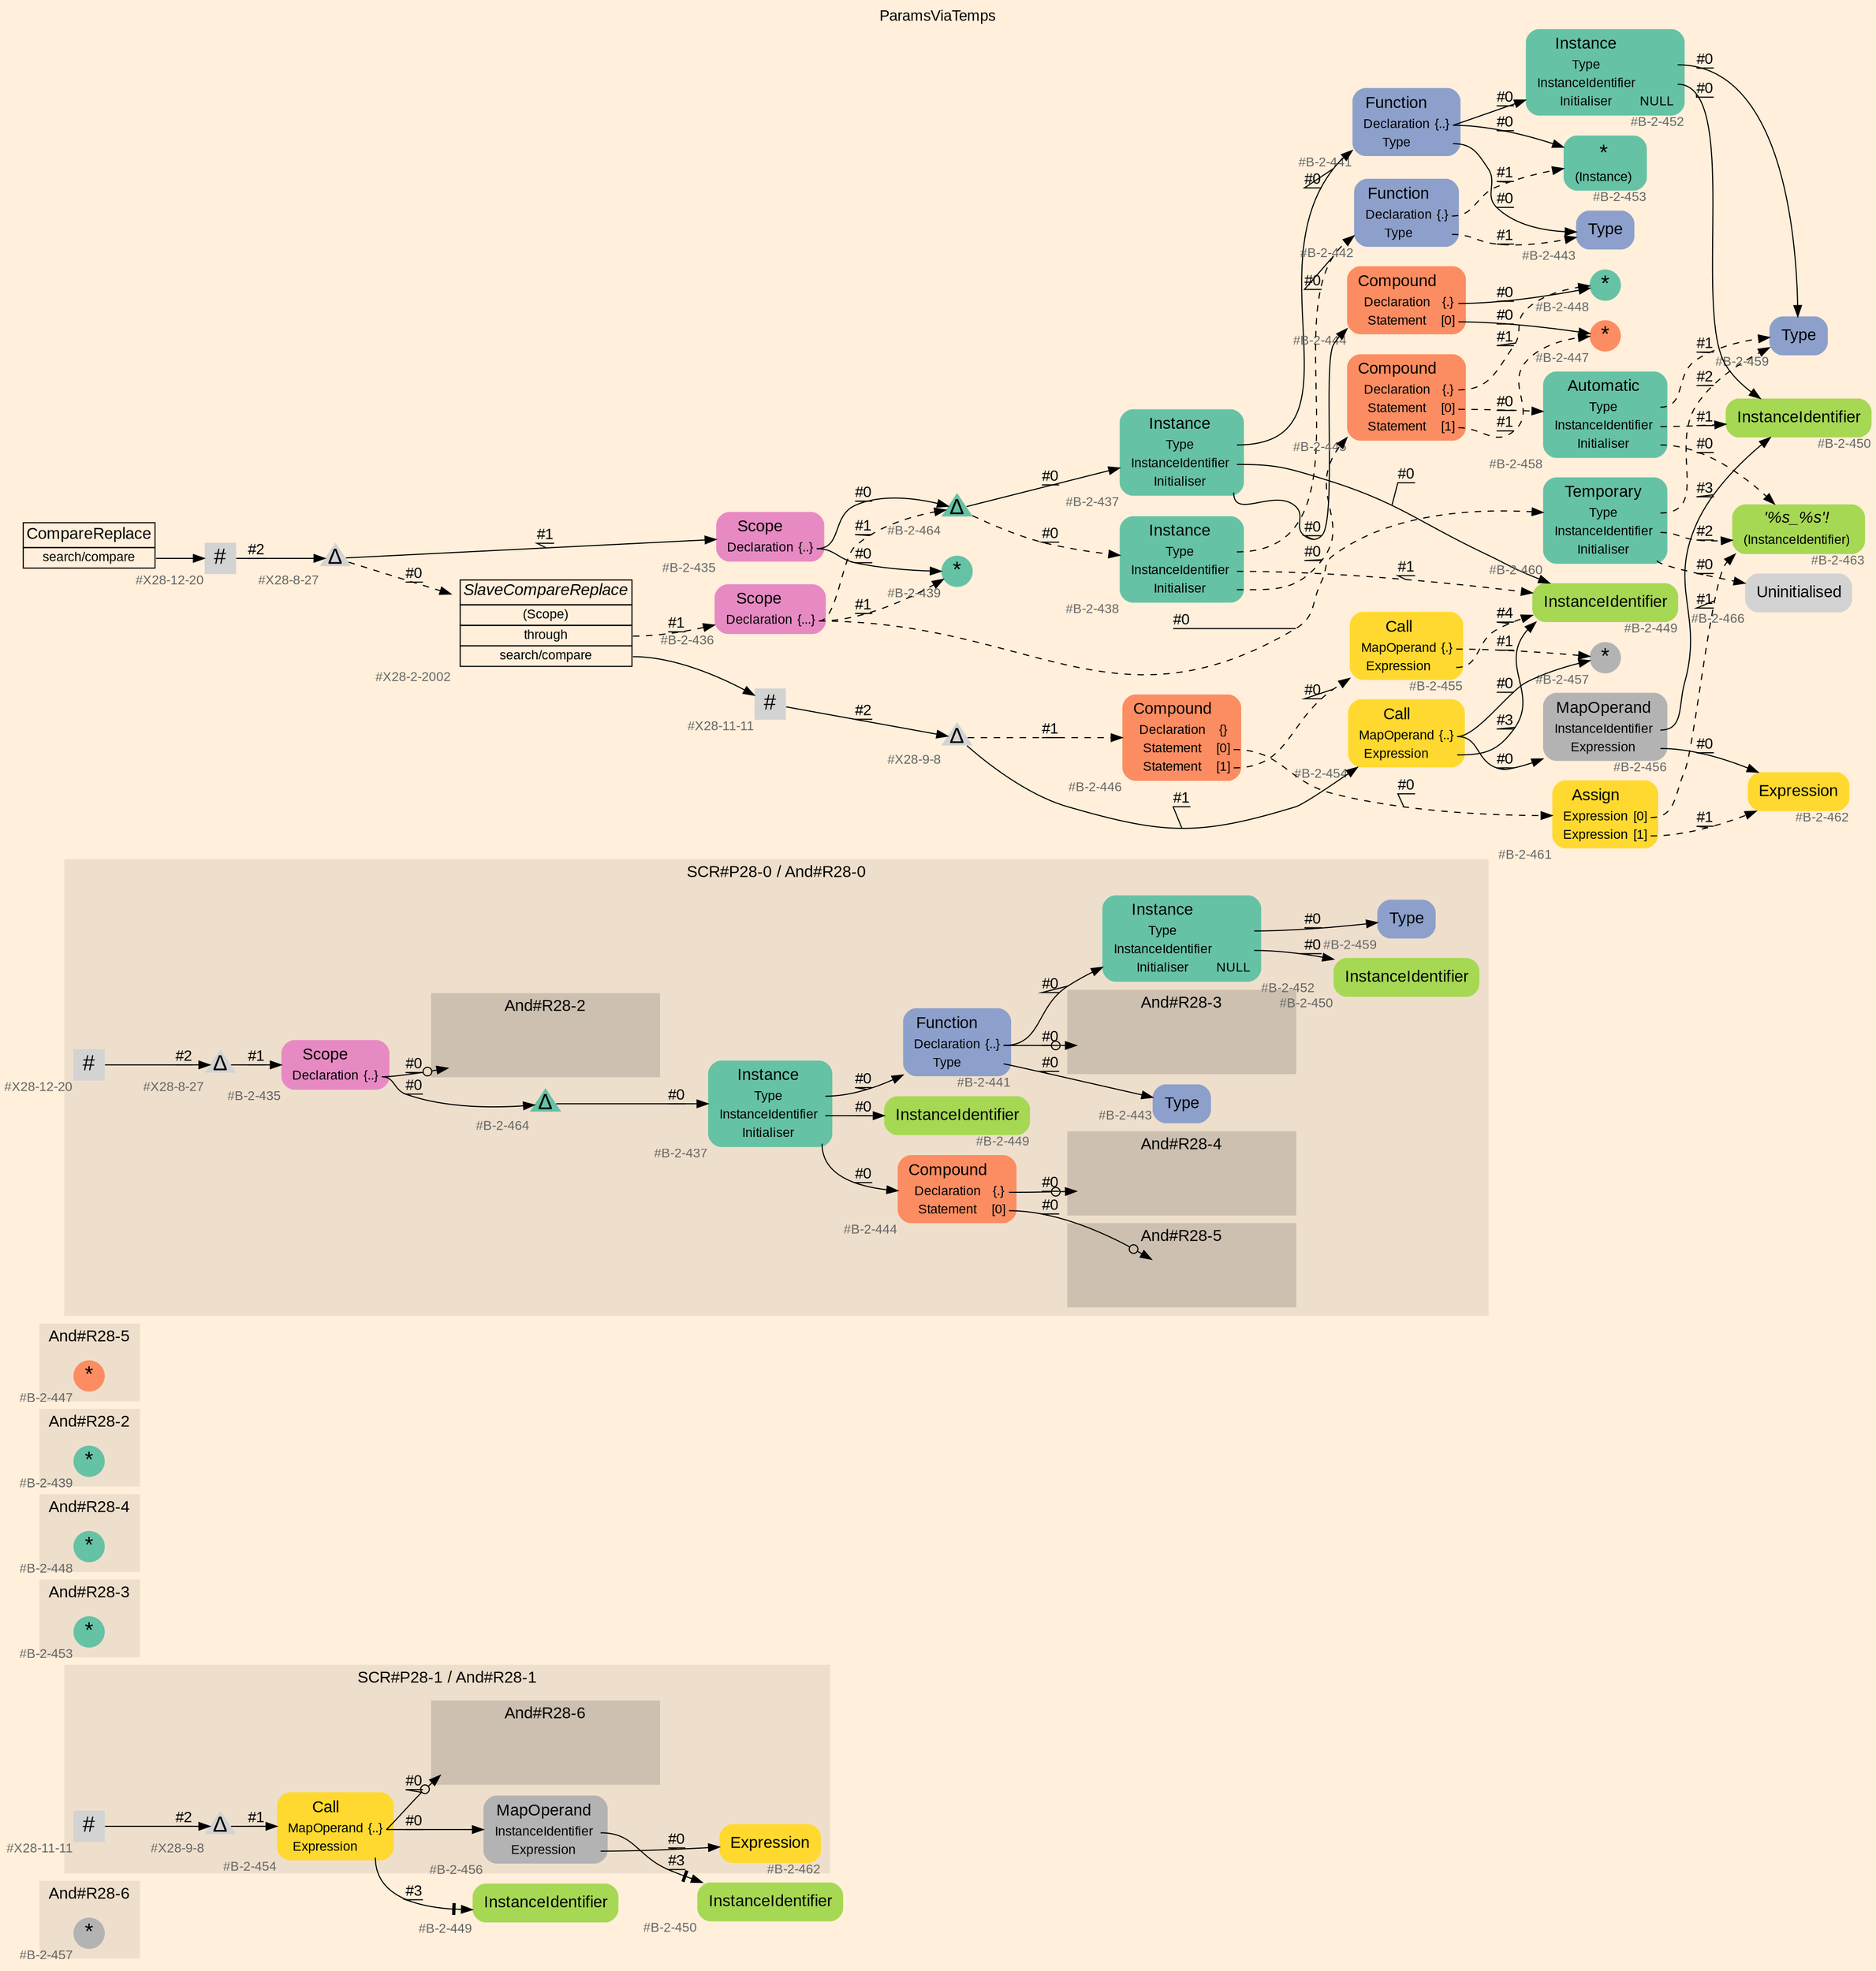 digraph "ParamsViaTemps" {
label = "ParamsViaTemps"
labelloc = t
graph [
    rankdir = "LR"
    ranksep = 0.3
    bgcolor = antiquewhite1
    color = black
    fontcolor = black
    fontname = "Arial"
];
node [
    fontname = "Arial"
];
edge [
    fontname = "Arial"
];

// -------------------- figure And#R28-6 --------------------
// -------- region And#R28-6 ----------
subgraph "clusterAnd#R28-6" {
    label = "And#R28-6"
    style = "filled"
    color = antiquewhite2
    fontsize = "15"
    // -------- block And#R28-6/#B-2-457 ----------
    "And#R28-6/#B-2-457" [
        fillcolor = "/set28/8"
        xlabel = "#B-2-457"
        fontsize = "12"
        fontcolor = grey40
        shape = "circle"
        label = <<FONT COLOR="black" POINT-SIZE="20">*</FONT>>
        style = "filled"
        penwidth = 0.0
        fixedsize = true
        width = 0.4
        height = 0.4
    ];
    
}


// -------------------- figure And#R28-1 --------------------
// -------- region And#R28-1 ----------
subgraph "clusterAnd#R28-1" {
    label = "SCR#P28-1 / And#R28-1"
    style = "filled"
    color = antiquewhite2
    fontsize = "15"
    // -------- block And#R28-1/#B-2-454 ----------
    "And#R28-1/#B-2-454" [
        fillcolor = "/set28/6"
        xlabel = "#B-2-454"
        fontsize = "12"
        fontcolor = grey40
        shape = "plaintext"
        label = <<TABLE BORDER="0" CELLBORDER="0" CELLSPACING="0">
         <TR><TD><FONT COLOR="black" POINT-SIZE="15">Call</FONT></TD></TR>
         <TR><TD><FONT COLOR="black" POINT-SIZE="12">MapOperand</FONT></TD><TD PORT="port0"><FONT COLOR="black" POINT-SIZE="12">{..}</FONT></TD></TR>
         <TR><TD><FONT COLOR="black" POINT-SIZE="12">Expression</FONT></TD><TD PORT="port1"></TD></TR>
        </TABLE>>
        style = "rounded,filled"
    ];
    
    // -------- block And#R28-1/#X28-9-8 ----------
    "And#R28-1/#X28-9-8" [
        xlabel = "#X28-9-8"
        fontsize = "12"
        fontcolor = grey40
        shape = "triangle"
        label = <<FONT COLOR="black" POINT-SIZE="20">Δ</FONT>>
        style = "filled"
        penwidth = 0.0
        fixedsize = true
        width = 0.4
        height = 0.4
    ];
    
    // -------- block And#R28-1/#B-2-456 ----------
    "And#R28-1/#B-2-456" [
        fillcolor = "/set28/8"
        xlabel = "#B-2-456"
        fontsize = "12"
        fontcolor = grey40
        shape = "plaintext"
        label = <<TABLE BORDER="0" CELLBORDER="0" CELLSPACING="0">
         <TR><TD><FONT COLOR="black" POINT-SIZE="15">MapOperand</FONT></TD></TR>
         <TR><TD><FONT COLOR="black" POINT-SIZE="12">InstanceIdentifier</FONT></TD><TD PORT="port0"></TD></TR>
         <TR><TD><FONT COLOR="black" POINT-SIZE="12">Expression</FONT></TD><TD PORT="port1"></TD></TR>
        </TABLE>>
        style = "rounded,filled"
    ];
    
    // -------- block And#R28-1/#B-2-462 ----------
    "And#R28-1/#B-2-462" [
        fillcolor = "/set28/6"
        xlabel = "#B-2-462"
        fontsize = "12"
        fontcolor = grey40
        shape = "plaintext"
        label = <<TABLE BORDER="0" CELLBORDER="0" CELLSPACING="0">
         <TR><TD><FONT COLOR="black" POINT-SIZE="15">Expression</FONT></TD></TR>
        </TABLE>>
        style = "rounded,filled"
    ];
    
    // -------- block And#R28-1/#X28-11-11 ----------
    "And#R28-1/#X28-11-11" [
        xlabel = "#X28-11-11"
        fontsize = "12"
        fontcolor = grey40
        shape = "square"
        label = <<FONT COLOR="black" POINT-SIZE="20">#</FONT>>
        style = "filled"
        penwidth = 0.0
        fixedsize = true
        width = 0.4
        height = 0.4
    ];
    
    // -------- region And#R28-1/And#R28-6 ----------
    subgraph "clusterAnd#R28-1/And#R28-6" {
        label = "And#R28-6"
        style = "filled"
        color = antiquewhite3
        fontsize = "15"
        // -------- block And#R28-1/And#R28-6/#B-2-457 ----------
        "And#R28-1/And#R28-6/#B-2-457" [
            fillcolor = "/set28/8"
            xlabel = "#B-2-457"
            fontsize = "12"
            fontcolor = grey40
            shape = "none"
            style = "invisible"
        ];
        
    }
    
}

// -------- block And#R28-1/#B-2-449 ----------
"And#R28-1/#B-2-449" [
    fillcolor = "/set28/5"
    xlabel = "#B-2-449"
    fontsize = "12"
    fontcolor = grey40
    shape = "plaintext"
    label = <<TABLE BORDER="0" CELLBORDER="0" CELLSPACING="0">
     <TR><TD><FONT COLOR="black" POINT-SIZE="15">InstanceIdentifier</FONT></TD></TR>
    </TABLE>>
    style = "rounded,filled"
];

// -------- block And#R28-1/#B-2-450 ----------
"And#R28-1/#B-2-450" [
    fillcolor = "/set28/5"
    xlabel = "#B-2-450"
    fontsize = "12"
    fontcolor = grey40
    shape = "plaintext"
    label = <<TABLE BORDER="0" CELLBORDER="0" CELLSPACING="0">
     <TR><TD><FONT COLOR="black" POINT-SIZE="15">InstanceIdentifier</FONT></TD></TR>
    </TABLE>>
    style = "rounded,filled"
];

"And#R28-1/#B-2-454":port0 -> "And#R28-1/And#R28-6/#B-2-457" [
    arrowhead="normalnoneodot"
    label = "#0"
    decorate = true
    color = black
    fontcolor = black
];

"And#R28-1/#B-2-454":port0 -> "And#R28-1/#B-2-456" [
    label = "#0"
    decorate = true
    color = black
    fontcolor = black
];

"And#R28-1/#B-2-454":port1 -> "And#R28-1/#B-2-449" [
    arrowhead="normalnonetee"
    label = "#3"
    decorate = true
    color = black
    fontcolor = black
];

"And#R28-1/#X28-9-8" -> "And#R28-1/#B-2-454" [
    label = "#1"
    decorate = true
    color = black
    fontcolor = black
];

"And#R28-1/#B-2-456":port0 -> "And#R28-1/#B-2-450" [
    arrowhead="normalnonetee"
    label = "#3"
    decorate = true
    color = black
    fontcolor = black
];

"And#R28-1/#B-2-456":port1 -> "And#R28-1/#B-2-462" [
    label = "#0"
    decorate = true
    color = black
    fontcolor = black
];

"And#R28-1/#X28-11-11" -> "And#R28-1/#X28-9-8" [
    label = "#2"
    decorate = true
    color = black
    fontcolor = black
];


// -------------------- figure And#R28-3 --------------------
// -------- region And#R28-3 ----------
subgraph "clusterAnd#R28-3" {
    label = "And#R28-3"
    style = "filled"
    color = antiquewhite2
    fontsize = "15"
    // -------- block And#R28-3/#B-2-453 ----------
    "And#R28-3/#B-2-453" [
        fillcolor = "/set28/1"
        xlabel = "#B-2-453"
        fontsize = "12"
        fontcolor = grey40
        shape = "circle"
        label = <<FONT COLOR="black" POINT-SIZE="20">*</FONT>>
        style = "filled"
        penwidth = 0.0
        fixedsize = true
        width = 0.4
        height = 0.4
    ];
    
}


// -------------------- figure And#R28-4 --------------------
// -------- region And#R28-4 ----------
subgraph "clusterAnd#R28-4" {
    label = "And#R28-4"
    style = "filled"
    color = antiquewhite2
    fontsize = "15"
    // -------- block And#R28-4/#B-2-448 ----------
    "And#R28-4/#B-2-448" [
        fillcolor = "/set28/1"
        xlabel = "#B-2-448"
        fontsize = "12"
        fontcolor = grey40
        shape = "circle"
        label = <<FONT COLOR="black" POINT-SIZE="20">*</FONT>>
        style = "filled"
        penwidth = 0.0
        fixedsize = true
        width = 0.4
        height = 0.4
    ];
    
}


// -------------------- figure And#R28-2 --------------------
// -------- region And#R28-2 ----------
subgraph "clusterAnd#R28-2" {
    label = "And#R28-2"
    style = "filled"
    color = antiquewhite2
    fontsize = "15"
    // -------- block And#R28-2/#B-2-439 ----------
    "And#R28-2/#B-2-439" [
        fillcolor = "/set28/1"
        xlabel = "#B-2-439"
        fontsize = "12"
        fontcolor = grey40
        shape = "circle"
        label = <<FONT COLOR="black" POINT-SIZE="20">*</FONT>>
        style = "filled"
        penwidth = 0.0
        fixedsize = true
        width = 0.4
        height = 0.4
    ];
    
}


// -------------------- figure And#R28-5 --------------------
// -------- region And#R28-5 ----------
subgraph "clusterAnd#R28-5" {
    label = "And#R28-5"
    style = "filled"
    color = antiquewhite2
    fontsize = "15"
    // -------- block And#R28-5/#B-2-447 ----------
    "And#R28-5/#B-2-447" [
        fillcolor = "/set28/2"
        xlabel = "#B-2-447"
        fontsize = "12"
        fontcolor = grey40
        shape = "circle"
        label = <<FONT COLOR="black" POINT-SIZE="20">*</FONT>>
        style = "filled"
        penwidth = 0.0
        fixedsize = true
        width = 0.4
        height = 0.4
    ];
    
}


// -------------------- figure And#R28-0 --------------------
// -------- region And#R28-0 ----------
subgraph "clusterAnd#R28-0" {
    label = "SCR#P28-0 / And#R28-0"
    style = "filled"
    color = antiquewhite2
    fontsize = "15"
    // -------- block And#R28-0/#B-2-435 ----------
    "And#R28-0/#B-2-435" [
        fillcolor = "/set28/4"
        xlabel = "#B-2-435"
        fontsize = "12"
        fontcolor = grey40
        shape = "plaintext"
        label = <<TABLE BORDER="0" CELLBORDER="0" CELLSPACING="0">
         <TR><TD><FONT COLOR="black" POINT-SIZE="15">Scope</FONT></TD></TR>
         <TR><TD><FONT COLOR="black" POINT-SIZE="12">Declaration</FONT></TD><TD PORT="port0"><FONT COLOR="black" POINT-SIZE="12">{..}</FONT></TD></TR>
        </TABLE>>
        style = "rounded,filled"
    ];
    
    // -------- block And#R28-0/#B-2-441 ----------
    "And#R28-0/#B-2-441" [
        fillcolor = "/set28/3"
        xlabel = "#B-2-441"
        fontsize = "12"
        fontcolor = grey40
        shape = "plaintext"
        label = <<TABLE BORDER="0" CELLBORDER="0" CELLSPACING="0">
         <TR><TD><FONT COLOR="black" POINT-SIZE="15">Function</FONT></TD></TR>
         <TR><TD><FONT COLOR="black" POINT-SIZE="12">Declaration</FONT></TD><TD PORT="port0"><FONT COLOR="black" POINT-SIZE="12">{..}</FONT></TD></TR>
         <TR><TD><FONT COLOR="black" POINT-SIZE="12">Type</FONT></TD><TD PORT="port1"></TD></TR>
        </TABLE>>
        style = "rounded,filled"
    ];
    
    // -------- block And#R28-0/#B-2-459 ----------
    "And#R28-0/#B-2-459" [
        fillcolor = "/set28/3"
        xlabel = "#B-2-459"
        fontsize = "12"
        fontcolor = grey40
        shape = "plaintext"
        label = <<TABLE BORDER="0" CELLBORDER="0" CELLSPACING="0">
         <TR><TD><FONT COLOR="black" POINT-SIZE="15">Type</FONT></TD></TR>
        </TABLE>>
        style = "rounded,filled"
    ];
    
    // -------- block And#R28-0/#X28-8-27 ----------
    "And#R28-0/#X28-8-27" [
        xlabel = "#X28-8-27"
        fontsize = "12"
        fontcolor = grey40
        shape = "triangle"
        label = <<FONT COLOR="black" POINT-SIZE="20">Δ</FONT>>
        style = "filled"
        penwidth = 0.0
        fixedsize = true
        width = 0.4
        height = 0.4
    ];
    
    // -------- block And#R28-0/#B-2-450 ----------
    "And#R28-0/#B-2-450" [
        fillcolor = "/set28/5"
        xlabel = "#B-2-450"
        fontsize = "12"
        fontcolor = grey40
        shape = "plaintext"
        label = <<TABLE BORDER="0" CELLBORDER="0" CELLSPACING="0">
         <TR><TD><FONT COLOR="black" POINT-SIZE="15">InstanceIdentifier</FONT></TD></TR>
        </TABLE>>
        style = "rounded,filled"
    ];
    
    // -------- block And#R28-0/#B-2-464 ----------
    "And#R28-0/#B-2-464" [
        fillcolor = "/set28/1"
        xlabel = "#B-2-464"
        fontsize = "12"
        fontcolor = grey40
        shape = "triangle"
        label = <<FONT COLOR="black" POINT-SIZE="20">Δ</FONT>>
        style = "filled"
        penwidth = 0.0
        fixedsize = true
        width = 0.4
        height = 0.4
    ];
    
    // -------- block And#R28-0/#X28-12-20 ----------
    "And#R28-0/#X28-12-20" [
        xlabel = "#X28-12-20"
        fontsize = "12"
        fontcolor = grey40
        shape = "square"
        label = <<FONT COLOR="black" POINT-SIZE="20">#</FONT>>
        style = "filled"
        penwidth = 0.0
        fixedsize = true
        width = 0.4
        height = 0.4
    ];
    
    // -------- block And#R28-0/#B-2-444 ----------
    "And#R28-0/#B-2-444" [
        fillcolor = "/set28/2"
        xlabel = "#B-2-444"
        fontsize = "12"
        fontcolor = grey40
        shape = "plaintext"
        label = <<TABLE BORDER="0" CELLBORDER="0" CELLSPACING="0">
         <TR><TD><FONT COLOR="black" POINT-SIZE="15">Compound</FONT></TD></TR>
         <TR><TD><FONT COLOR="black" POINT-SIZE="12">Declaration</FONT></TD><TD PORT="port0"><FONT COLOR="black" POINT-SIZE="12">{.}</FONT></TD></TR>
         <TR><TD><FONT COLOR="black" POINT-SIZE="12">Statement</FONT></TD><TD PORT="port1"><FONT COLOR="black" POINT-SIZE="12">[0]</FONT></TD></TR>
        </TABLE>>
        style = "rounded,filled"
    ];
    
    // -------- block And#R28-0/#B-2-437 ----------
    "And#R28-0/#B-2-437" [
        fillcolor = "/set28/1"
        xlabel = "#B-2-437"
        fontsize = "12"
        fontcolor = grey40
        shape = "plaintext"
        label = <<TABLE BORDER="0" CELLBORDER="0" CELLSPACING="0">
         <TR><TD><FONT COLOR="black" POINT-SIZE="15">Instance</FONT></TD></TR>
         <TR><TD><FONT COLOR="black" POINT-SIZE="12">Type</FONT></TD><TD PORT="port0"></TD></TR>
         <TR><TD><FONT COLOR="black" POINT-SIZE="12">InstanceIdentifier</FONT></TD><TD PORT="port1"></TD></TR>
         <TR><TD><FONT COLOR="black" POINT-SIZE="12">Initialiser</FONT></TD><TD PORT="port2"></TD></TR>
        </TABLE>>
        style = "rounded,filled"
    ];
    
    // -------- block And#R28-0/#B-2-443 ----------
    "And#R28-0/#B-2-443" [
        fillcolor = "/set28/3"
        xlabel = "#B-2-443"
        fontsize = "12"
        fontcolor = grey40
        shape = "plaintext"
        label = <<TABLE BORDER="0" CELLBORDER="0" CELLSPACING="0">
         <TR><TD><FONT COLOR="black" POINT-SIZE="15">Type</FONT></TD></TR>
        </TABLE>>
        style = "rounded,filled"
    ];
    
    // -------- block And#R28-0/#B-2-449 ----------
    "And#R28-0/#B-2-449" [
        fillcolor = "/set28/5"
        xlabel = "#B-2-449"
        fontsize = "12"
        fontcolor = grey40
        shape = "plaintext"
        label = <<TABLE BORDER="0" CELLBORDER="0" CELLSPACING="0">
         <TR><TD><FONT COLOR="black" POINT-SIZE="15">InstanceIdentifier</FONT></TD></TR>
        </TABLE>>
        style = "rounded,filled"
    ];
    
    // -------- block And#R28-0/#B-2-452 ----------
    "And#R28-0/#B-2-452" [
        fillcolor = "/set28/1"
        xlabel = "#B-2-452"
        fontsize = "12"
        fontcolor = grey40
        shape = "plaintext"
        label = <<TABLE BORDER="0" CELLBORDER="0" CELLSPACING="0">
         <TR><TD><FONT COLOR="black" POINT-SIZE="15">Instance</FONT></TD></TR>
         <TR><TD><FONT COLOR="black" POINT-SIZE="12">Type</FONT></TD><TD PORT="port0"></TD></TR>
         <TR><TD><FONT COLOR="black" POINT-SIZE="12">InstanceIdentifier</FONT></TD><TD PORT="port1"></TD></TR>
         <TR><TD><FONT COLOR="black" POINT-SIZE="12">Initialiser</FONT></TD><TD PORT="port2"><FONT COLOR="black" POINT-SIZE="12">NULL</FONT></TD></TR>
        </TABLE>>
        style = "rounded,filled"
    ];
    
    // -------- region And#R28-0/And#R28-2 ----------
    subgraph "clusterAnd#R28-0/And#R28-2" {
        label = "And#R28-2"
        style = "filled"
        color = antiquewhite3
        fontsize = "15"
        // -------- block And#R28-0/And#R28-2/#B-2-439 ----------
        "And#R28-0/And#R28-2/#B-2-439" [
            fillcolor = "/set28/1"
            xlabel = "#B-2-439"
            fontsize = "12"
            fontcolor = grey40
            shape = "none"
            style = "invisible"
        ];
        
    }
    
    // -------- region And#R28-0/And#R28-3 ----------
    subgraph "clusterAnd#R28-0/And#R28-3" {
        label = "And#R28-3"
        style = "filled"
        color = antiquewhite3
        fontsize = "15"
        // -------- block And#R28-0/And#R28-3/#B-2-453 ----------
        "And#R28-0/And#R28-3/#B-2-453" [
            fillcolor = "/set28/1"
            xlabel = "#B-2-453"
            fontsize = "12"
            fontcolor = grey40
            shape = "none"
            style = "invisible"
        ];
        
    }
    
    // -------- region And#R28-0/And#R28-4 ----------
    subgraph "clusterAnd#R28-0/And#R28-4" {
        label = "And#R28-4"
        style = "filled"
        color = antiquewhite3
        fontsize = "15"
        // -------- block And#R28-0/And#R28-4/#B-2-448 ----------
        "And#R28-0/And#R28-4/#B-2-448" [
            fillcolor = "/set28/1"
            xlabel = "#B-2-448"
            fontsize = "12"
            fontcolor = grey40
            shape = "none"
            style = "invisible"
        ];
        
    }
    
    // -------- region And#R28-0/And#R28-5 ----------
    subgraph "clusterAnd#R28-0/And#R28-5" {
        label = "And#R28-5"
        style = "filled"
        color = antiquewhite3
        fontsize = "15"
        // -------- block And#R28-0/And#R28-5/#B-2-447 ----------
        "And#R28-0/And#R28-5/#B-2-447" [
            fillcolor = "/set28/2"
            xlabel = "#B-2-447"
            fontsize = "12"
            fontcolor = grey40
            shape = "none"
            style = "invisible"
        ];
        
    }
    
}

"And#R28-0/#B-2-435":port0 -> "And#R28-0/And#R28-2/#B-2-439" [
    arrowhead="normalnoneodot"
    label = "#0"
    decorate = true
    color = black
    fontcolor = black
];

"And#R28-0/#B-2-435":port0 -> "And#R28-0/#B-2-464" [
    label = "#0"
    decorate = true
    color = black
    fontcolor = black
];

"And#R28-0/#B-2-441":port0 -> "And#R28-0/And#R28-3/#B-2-453" [
    arrowhead="normalnoneodot"
    label = "#0"
    decorate = true
    color = black
    fontcolor = black
];

"And#R28-0/#B-2-441":port0 -> "And#R28-0/#B-2-452" [
    label = "#0"
    decorate = true
    color = black
    fontcolor = black
];

"And#R28-0/#B-2-441":port1 -> "And#R28-0/#B-2-443" [
    label = "#0"
    decorate = true
    color = black
    fontcolor = black
];

"And#R28-0/#X28-8-27" -> "And#R28-0/#B-2-435" [
    label = "#1"
    decorate = true
    color = black
    fontcolor = black
];

"And#R28-0/#B-2-464" -> "And#R28-0/#B-2-437" [
    label = "#0"
    decorate = true
    color = black
    fontcolor = black
];

"And#R28-0/#X28-12-20" -> "And#R28-0/#X28-8-27" [
    label = "#2"
    decorate = true
    color = black
    fontcolor = black
];

"And#R28-0/#B-2-444":port0 -> "And#R28-0/And#R28-4/#B-2-448" [
    arrowhead="normalnoneodot"
    label = "#0"
    decorate = true
    color = black
    fontcolor = black
];

"And#R28-0/#B-2-444":port1 -> "And#R28-0/And#R28-5/#B-2-447" [
    arrowhead="normalnoneodot"
    label = "#0"
    decorate = true
    color = black
    fontcolor = black
];

"And#R28-0/#B-2-437":port0 -> "And#R28-0/#B-2-441" [
    label = "#0"
    decorate = true
    color = black
    fontcolor = black
];

"And#R28-0/#B-2-437":port1 -> "And#R28-0/#B-2-449" [
    label = "#0"
    decorate = true
    color = black
    fontcolor = black
];

"And#R28-0/#B-2-437":port2 -> "And#R28-0/#B-2-444" [
    label = "#0"
    decorate = true
    color = black
    fontcolor = black
];

"And#R28-0/#B-2-452":port0 -> "And#R28-0/#B-2-459" [
    label = "#0"
    decorate = true
    color = black
    fontcolor = black
];

"And#R28-0/#B-2-452":port1 -> "And#R28-0/#B-2-450" [
    label = "#0"
    decorate = true
    color = black
    fontcolor = black
];


// -------------------- transformation figure --------------------
// -------- block CR#X28-10-28 ----------
"CR#X28-10-28" [
    fillcolor = antiquewhite1
    fontsize = "12"
    fontcolor = grey40
    shape = "plaintext"
    label = <<TABLE BORDER="0" CELLBORDER="1" CELLSPACING="0">
     <TR><TD><FONT COLOR="black" POINT-SIZE="15">CompareReplace</FONT></TD></TR>
     <TR><TD PORT="port0"><FONT COLOR="black" POINT-SIZE="12">search/compare</FONT></TD></TR>
    </TABLE>>
    style = "filled"
    color = black
];

// -------- block #X28-12-20 ----------
"#X28-12-20" [
    xlabel = "#X28-12-20"
    fontsize = "12"
    fontcolor = grey40
    shape = "square"
    label = <<FONT COLOR="black" POINT-SIZE="20">#</FONT>>
    style = "filled"
    penwidth = 0.0
    fixedsize = true
    width = 0.4
    height = 0.4
];

// -------- block #X28-8-27 ----------
"#X28-8-27" [
    xlabel = "#X28-8-27"
    fontsize = "12"
    fontcolor = grey40
    shape = "triangle"
    label = <<FONT COLOR="black" POINT-SIZE="20">Δ</FONT>>
    style = "filled"
    penwidth = 0.0
    fixedsize = true
    width = 0.4
    height = 0.4
];

// -------- block #B-2-435 ----------
"#B-2-435" [
    fillcolor = "/set28/4"
    xlabel = "#B-2-435"
    fontsize = "12"
    fontcolor = grey40
    shape = "plaintext"
    label = <<TABLE BORDER="0" CELLBORDER="0" CELLSPACING="0">
     <TR><TD><FONT COLOR="black" POINT-SIZE="15">Scope</FONT></TD></TR>
     <TR><TD><FONT COLOR="black" POINT-SIZE="12">Declaration</FONT></TD><TD PORT="port0"><FONT COLOR="black" POINT-SIZE="12">{..}</FONT></TD></TR>
    </TABLE>>
    style = "rounded,filled"
];

// -------- block #B-2-439 ----------
"#B-2-439" [
    fillcolor = "/set28/1"
    xlabel = "#B-2-439"
    fontsize = "12"
    fontcolor = grey40
    shape = "circle"
    label = <<FONT COLOR="black" POINT-SIZE="20">*</FONT>>
    style = "filled"
    penwidth = 0.0
    fixedsize = true
    width = 0.4
    height = 0.4
];

// -------- block #B-2-464 ----------
"#B-2-464" [
    fillcolor = "/set28/1"
    xlabel = "#B-2-464"
    fontsize = "12"
    fontcolor = grey40
    shape = "triangle"
    label = <<FONT COLOR="black" POINT-SIZE="20">Δ</FONT>>
    style = "filled"
    penwidth = 0.0
    fixedsize = true
    width = 0.4
    height = 0.4
];

// -------- block #B-2-437 ----------
"#B-2-437" [
    fillcolor = "/set28/1"
    xlabel = "#B-2-437"
    fontsize = "12"
    fontcolor = grey40
    shape = "plaintext"
    label = <<TABLE BORDER="0" CELLBORDER="0" CELLSPACING="0">
     <TR><TD><FONT COLOR="black" POINT-SIZE="15">Instance</FONT></TD></TR>
     <TR><TD><FONT COLOR="black" POINT-SIZE="12">Type</FONT></TD><TD PORT="port0"></TD></TR>
     <TR><TD><FONT COLOR="black" POINT-SIZE="12">InstanceIdentifier</FONT></TD><TD PORT="port1"></TD></TR>
     <TR><TD><FONT COLOR="black" POINT-SIZE="12">Initialiser</FONT></TD><TD PORT="port2"></TD></TR>
    </TABLE>>
    style = "rounded,filled"
];

// -------- block #B-2-441 ----------
"#B-2-441" [
    fillcolor = "/set28/3"
    xlabel = "#B-2-441"
    fontsize = "12"
    fontcolor = grey40
    shape = "plaintext"
    label = <<TABLE BORDER="0" CELLBORDER="0" CELLSPACING="0">
     <TR><TD><FONT COLOR="black" POINT-SIZE="15">Function</FONT></TD></TR>
     <TR><TD><FONT COLOR="black" POINT-SIZE="12">Declaration</FONT></TD><TD PORT="port0"><FONT COLOR="black" POINT-SIZE="12">{..}</FONT></TD></TR>
     <TR><TD><FONT COLOR="black" POINT-SIZE="12">Type</FONT></TD><TD PORT="port1"></TD></TR>
    </TABLE>>
    style = "rounded,filled"
];

// -------- block #B-2-453 ----------
"#B-2-453" [
    fillcolor = "/set28/1"
    xlabel = "#B-2-453"
    fontsize = "12"
    fontcolor = grey40
    shape = "plaintext"
    label = <<TABLE BORDER="0" CELLBORDER="0" CELLSPACING="0">
     <TR><TD><FONT COLOR="black" POINT-SIZE="20">*</FONT></TD></TR>
     <TR><TD><FONT COLOR="black" POINT-SIZE="12">(Instance)</FONT></TD><TD PORT="port0"></TD></TR>
    </TABLE>>
    style = "rounded,filled"
];

// -------- block #B-2-452 ----------
"#B-2-452" [
    fillcolor = "/set28/1"
    xlabel = "#B-2-452"
    fontsize = "12"
    fontcolor = grey40
    shape = "plaintext"
    label = <<TABLE BORDER="0" CELLBORDER="0" CELLSPACING="0">
     <TR><TD><FONT COLOR="black" POINT-SIZE="15">Instance</FONT></TD></TR>
     <TR><TD><FONT COLOR="black" POINT-SIZE="12">Type</FONT></TD><TD PORT="port0"></TD></TR>
     <TR><TD><FONT COLOR="black" POINT-SIZE="12">InstanceIdentifier</FONT></TD><TD PORT="port1"></TD></TR>
     <TR><TD><FONT COLOR="black" POINT-SIZE="12">Initialiser</FONT></TD><TD PORT="port2"><FONT COLOR="black" POINT-SIZE="12">NULL</FONT></TD></TR>
    </TABLE>>
    style = "rounded,filled"
];

// -------- block #B-2-459 ----------
"#B-2-459" [
    fillcolor = "/set28/3"
    xlabel = "#B-2-459"
    fontsize = "12"
    fontcolor = grey40
    shape = "plaintext"
    label = <<TABLE BORDER="0" CELLBORDER="0" CELLSPACING="0">
     <TR><TD><FONT COLOR="black" POINT-SIZE="15">Type</FONT></TD></TR>
    </TABLE>>
    style = "rounded,filled"
];

// -------- block #B-2-450 ----------
"#B-2-450" [
    fillcolor = "/set28/5"
    xlabel = "#B-2-450"
    fontsize = "12"
    fontcolor = grey40
    shape = "plaintext"
    label = <<TABLE BORDER="0" CELLBORDER="0" CELLSPACING="0">
     <TR><TD><FONT COLOR="black" POINT-SIZE="15">InstanceIdentifier</FONT></TD></TR>
    </TABLE>>
    style = "rounded,filled"
];

// -------- block #B-2-443 ----------
"#B-2-443" [
    fillcolor = "/set28/3"
    xlabel = "#B-2-443"
    fontsize = "12"
    fontcolor = grey40
    shape = "plaintext"
    label = <<TABLE BORDER="0" CELLBORDER="0" CELLSPACING="0">
     <TR><TD><FONT COLOR="black" POINT-SIZE="15">Type</FONT></TD></TR>
    </TABLE>>
    style = "rounded,filled"
];

// -------- block #B-2-449 ----------
"#B-2-449" [
    fillcolor = "/set28/5"
    xlabel = "#B-2-449"
    fontsize = "12"
    fontcolor = grey40
    shape = "plaintext"
    label = <<TABLE BORDER="0" CELLBORDER="0" CELLSPACING="0">
     <TR><TD><FONT COLOR="black" POINT-SIZE="15">InstanceIdentifier</FONT></TD></TR>
    </TABLE>>
    style = "rounded,filled"
];

// -------- block #B-2-444 ----------
"#B-2-444" [
    fillcolor = "/set28/2"
    xlabel = "#B-2-444"
    fontsize = "12"
    fontcolor = grey40
    shape = "plaintext"
    label = <<TABLE BORDER="0" CELLBORDER="0" CELLSPACING="0">
     <TR><TD><FONT COLOR="black" POINT-SIZE="15">Compound</FONT></TD></TR>
     <TR><TD><FONT COLOR="black" POINT-SIZE="12">Declaration</FONT></TD><TD PORT="port0"><FONT COLOR="black" POINT-SIZE="12">{.}</FONT></TD></TR>
     <TR><TD><FONT COLOR="black" POINT-SIZE="12">Statement</FONT></TD><TD PORT="port1"><FONT COLOR="black" POINT-SIZE="12">[0]</FONT></TD></TR>
    </TABLE>>
    style = "rounded,filled"
];

// -------- block #B-2-448 ----------
"#B-2-448" [
    fillcolor = "/set28/1"
    xlabel = "#B-2-448"
    fontsize = "12"
    fontcolor = grey40
    shape = "circle"
    label = <<FONT COLOR="black" POINT-SIZE="20">*</FONT>>
    style = "filled"
    penwidth = 0.0
    fixedsize = true
    width = 0.4
    height = 0.4
];

// -------- block #B-2-447 ----------
"#B-2-447" [
    fillcolor = "/set28/2"
    xlabel = "#B-2-447"
    fontsize = "12"
    fontcolor = grey40
    shape = "circle"
    label = <<FONT COLOR="black" POINT-SIZE="20">*</FONT>>
    style = "filled"
    penwidth = 0.0
    fixedsize = true
    width = 0.4
    height = 0.4
];

// -------- block #B-2-438 ----------
"#B-2-438" [
    fillcolor = "/set28/1"
    xlabel = "#B-2-438"
    fontsize = "12"
    fontcolor = grey40
    shape = "plaintext"
    label = <<TABLE BORDER="0" CELLBORDER="0" CELLSPACING="0">
     <TR><TD><FONT COLOR="black" POINT-SIZE="15">Instance</FONT></TD></TR>
     <TR><TD><FONT COLOR="black" POINT-SIZE="12">Type</FONT></TD><TD PORT="port0"></TD></TR>
     <TR><TD><FONT COLOR="black" POINT-SIZE="12">InstanceIdentifier</FONT></TD><TD PORT="port1"></TD></TR>
     <TR><TD><FONT COLOR="black" POINT-SIZE="12">Initialiser</FONT></TD><TD PORT="port2"></TD></TR>
    </TABLE>>
    style = "rounded,filled"
];

// -------- block #B-2-442 ----------
"#B-2-442" [
    fillcolor = "/set28/3"
    xlabel = "#B-2-442"
    fontsize = "12"
    fontcolor = grey40
    shape = "plaintext"
    label = <<TABLE BORDER="0" CELLBORDER="0" CELLSPACING="0">
     <TR><TD><FONT COLOR="black" POINT-SIZE="15">Function</FONT></TD></TR>
     <TR><TD><FONT COLOR="black" POINT-SIZE="12">Declaration</FONT></TD><TD PORT="port0"><FONT COLOR="black" POINT-SIZE="12">{.}</FONT></TD></TR>
     <TR><TD><FONT COLOR="black" POINT-SIZE="12">Type</FONT></TD><TD PORT="port1"></TD></TR>
    </TABLE>>
    style = "rounded,filled"
];

// -------- block #B-2-445 ----------
"#B-2-445" [
    fillcolor = "/set28/2"
    xlabel = "#B-2-445"
    fontsize = "12"
    fontcolor = grey40
    shape = "plaintext"
    label = <<TABLE BORDER="0" CELLBORDER="0" CELLSPACING="0">
     <TR><TD><FONT COLOR="black" POINT-SIZE="15">Compound</FONT></TD></TR>
     <TR><TD><FONT COLOR="black" POINT-SIZE="12">Declaration</FONT></TD><TD PORT="port0"><FONT COLOR="black" POINT-SIZE="12">{.}</FONT></TD></TR>
     <TR><TD><FONT COLOR="black" POINT-SIZE="12">Statement</FONT></TD><TD PORT="port1"><FONT COLOR="black" POINT-SIZE="12">[0]</FONT></TD></TR>
     <TR><TD><FONT COLOR="black" POINT-SIZE="12">Statement</FONT></TD><TD PORT="port2"><FONT COLOR="black" POINT-SIZE="12">[1]</FONT></TD></TR>
    </TABLE>>
    style = "rounded,filled"
];

// -------- block #B-2-458 ----------
"#B-2-458" [
    fillcolor = "/set28/1"
    xlabel = "#B-2-458"
    fontsize = "12"
    fontcolor = grey40
    shape = "plaintext"
    label = <<TABLE BORDER="0" CELLBORDER="0" CELLSPACING="0">
     <TR><TD><FONT COLOR="black" POINT-SIZE="15">Automatic</FONT></TD></TR>
     <TR><TD><FONT COLOR="black" POINT-SIZE="12">Type</FONT></TD><TD PORT="port0"></TD></TR>
     <TR><TD><FONT COLOR="black" POINT-SIZE="12">InstanceIdentifier</FONT></TD><TD PORT="port1"></TD></TR>
     <TR><TD><FONT COLOR="black" POINT-SIZE="12">Initialiser</FONT></TD><TD PORT="port2"></TD></TR>
    </TABLE>>
    style = "rounded,filled"
];

// -------- block #B-2-463 ----------
"#B-2-463" [
    fillcolor = "/set28/5"
    xlabel = "#B-2-463"
    fontsize = "12"
    fontcolor = grey40
    shape = "plaintext"
    label = <<TABLE BORDER="0" CELLBORDER="0" CELLSPACING="0">
     <TR><TD><FONT COLOR="black" POINT-SIZE="15"><I>'%s_%s'!</I></FONT></TD></TR>
     <TR><TD><FONT COLOR="black" POINT-SIZE="12">(InstanceIdentifier)</FONT></TD><TD PORT="port0"></TD></TR>
    </TABLE>>
    style = "rounded,filled"
];

// -------- block #X28-2-2002 ----------
"#X28-2-2002" [
    fillcolor = antiquewhite1
    xlabel = "#X28-2-2002"
    fontsize = "12"
    fontcolor = grey40
    shape = "plaintext"
    label = <<TABLE BORDER="0" CELLBORDER="1" CELLSPACING="0">
     <TR><TD><FONT COLOR="black" POINT-SIZE="15"><I>SlaveCompareReplace</I></FONT></TD></TR>
     <TR><TD PORT="port0"><FONT COLOR="black" POINT-SIZE="12">(Scope)</FONT></TD></TR>
     <TR><TD PORT="port1"><FONT COLOR="black" POINT-SIZE="12">through</FONT></TD></TR>
     <TR><TD PORT="port2"><FONT COLOR="black" POINT-SIZE="12">search/compare</FONT></TD></TR>
    </TABLE>>
    style = "filled"
    color = black
];

// -------- block #B-2-436 ----------
"#B-2-436" [
    fillcolor = "/set28/4"
    xlabel = "#B-2-436"
    fontsize = "12"
    fontcolor = grey40
    shape = "plaintext"
    label = <<TABLE BORDER="0" CELLBORDER="0" CELLSPACING="0">
     <TR><TD><FONT COLOR="black" POINT-SIZE="15">Scope</FONT></TD></TR>
     <TR><TD><FONT COLOR="black" POINT-SIZE="12">Declaration</FONT></TD><TD PORT="port0"><FONT COLOR="black" POINT-SIZE="12">{...}</FONT></TD></TR>
    </TABLE>>
    style = "rounded,filled"
];

// -------- block #B-2-460 ----------
"#B-2-460" [
    fillcolor = "/set28/1"
    xlabel = "#B-2-460"
    fontsize = "12"
    fontcolor = grey40
    shape = "plaintext"
    label = <<TABLE BORDER="0" CELLBORDER="0" CELLSPACING="0">
     <TR><TD><FONT COLOR="black" POINT-SIZE="15">Temporary</FONT></TD></TR>
     <TR><TD><FONT COLOR="black" POINT-SIZE="12">Type</FONT></TD><TD PORT="port0"></TD></TR>
     <TR><TD><FONT COLOR="black" POINT-SIZE="12">InstanceIdentifier</FONT></TD><TD PORT="port1"></TD></TR>
     <TR><TD><FONT COLOR="black" POINT-SIZE="12">Initialiser</FONT></TD><TD PORT="port2"></TD></TR>
    </TABLE>>
    style = "rounded,filled"
];

// -------- block #B-2-466 ----------
"#B-2-466" [
    xlabel = "#B-2-466"
    fontsize = "12"
    fontcolor = grey40
    shape = "plaintext"
    label = <<TABLE BORDER="0" CELLBORDER="0" CELLSPACING="0">
     <TR><TD><FONT COLOR="black" POINT-SIZE="15">Uninitialised</FONT></TD></TR>
    </TABLE>>
    style = "rounded,filled"
];

// -------- block #X28-11-11 ----------
"#X28-11-11" [
    xlabel = "#X28-11-11"
    fontsize = "12"
    fontcolor = grey40
    shape = "square"
    label = <<FONT COLOR="black" POINT-SIZE="20">#</FONT>>
    style = "filled"
    penwidth = 0.0
    fixedsize = true
    width = 0.4
    height = 0.4
];

// -------- block #X28-9-8 ----------
"#X28-9-8" [
    xlabel = "#X28-9-8"
    fontsize = "12"
    fontcolor = grey40
    shape = "triangle"
    label = <<FONT COLOR="black" POINT-SIZE="20">Δ</FONT>>
    style = "filled"
    penwidth = 0.0
    fixedsize = true
    width = 0.4
    height = 0.4
];

// -------- block #B-2-454 ----------
"#B-2-454" [
    fillcolor = "/set28/6"
    xlabel = "#B-2-454"
    fontsize = "12"
    fontcolor = grey40
    shape = "plaintext"
    label = <<TABLE BORDER="0" CELLBORDER="0" CELLSPACING="0">
     <TR><TD><FONT COLOR="black" POINT-SIZE="15">Call</FONT></TD></TR>
     <TR><TD><FONT COLOR="black" POINT-SIZE="12">MapOperand</FONT></TD><TD PORT="port0"><FONT COLOR="black" POINT-SIZE="12">{..}</FONT></TD></TR>
     <TR><TD><FONT COLOR="black" POINT-SIZE="12">Expression</FONT></TD><TD PORT="port1"></TD></TR>
    </TABLE>>
    style = "rounded,filled"
];

// -------- block #B-2-457 ----------
"#B-2-457" [
    fillcolor = "/set28/8"
    xlabel = "#B-2-457"
    fontsize = "12"
    fontcolor = grey40
    shape = "circle"
    label = <<FONT COLOR="black" POINT-SIZE="20">*</FONT>>
    style = "filled"
    penwidth = 0.0
    fixedsize = true
    width = 0.4
    height = 0.4
];

// -------- block #B-2-456 ----------
"#B-2-456" [
    fillcolor = "/set28/8"
    xlabel = "#B-2-456"
    fontsize = "12"
    fontcolor = grey40
    shape = "plaintext"
    label = <<TABLE BORDER="0" CELLBORDER="0" CELLSPACING="0">
     <TR><TD><FONT COLOR="black" POINT-SIZE="15">MapOperand</FONT></TD></TR>
     <TR><TD><FONT COLOR="black" POINT-SIZE="12">InstanceIdentifier</FONT></TD><TD PORT="port0"></TD></TR>
     <TR><TD><FONT COLOR="black" POINT-SIZE="12">Expression</FONT></TD><TD PORT="port1"></TD></TR>
    </TABLE>>
    style = "rounded,filled"
];

// -------- block #B-2-462 ----------
"#B-2-462" [
    fillcolor = "/set28/6"
    xlabel = "#B-2-462"
    fontsize = "12"
    fontcolor = grey40
    shape = "plaintext"
    label = <<TABLE BORDER="0" CELLBORDER="0" CELLSPACING="0">
     <TR><TD><FONT COLOR="black" POINT-SIZE="15">Expression</FONT></TD></TR>
    </TABLE>>
    style = "rounded,filled"
];

// -------- block #B-2-446 ----------
"#B-2-446" [
    fillcolor = "/set28/2"
    xlabel = "#B-2-446"
    fontsize = "12"
    fontcolor = grey40
    shape = "plaintext"
    label = <<TABLE BORDER="0" CELLBORDER="0" CELLSPACING="0">
     <TR><TD><FONT COLOR="black" POINT-SIZE="15">Compound</FONT></TD></TR>
     <TR><TD><FONT COLOR="black" POINT-SIZE="12">Declaration</FONT></TD><TD PORT="port0"><FONT COLOR="black" POINT-SIZE="12">{}</FONT></TD></TR>
     <TR><TD><FONT COLOR="black" POINT-SIZE="12">Statement</FONT></TD><TD PORT="port1"><FONT COLOR="black" POINT-SIZE="12">[0]</FONT></TD></TR>
     <TR><TD><FONT COLOR="black" POINT-SIZE="12">Statement</FONT></TD><TD PORT="port2"><FONT COLOR="black" POINT-SIZE="12">[1]</FONT></TD></TR>
    </TABLE>>
    style = "rounded,filled"
];

// -------- block #B-2-461 ----------
"#B-2-461" [
    fillcolor = "/set28/6"
    xlabel = "#B-2-461"
    fontsize = "12"
    fontcolor = grey40
    shape = "plaintext"
    label = <<TABLE BORDER="0" CELLBORDER="0" CELLSPACING="0">
     <TR><TD><FONT COLOR="black" POINT-SIZE="15">Assign</FONT></TD></TR>
     <TR><TD><FONT COLOR="black" POINT-SIZE="12">Expression</FONT></TD><TD PORT="port0"><FONT COLOR="black" POINT-SIZE="12">[0]</FONT></TD></TR>
     <TR><TD><FONT COLOR="black" POINT-SIZE="12">Expression</FONT></TD><TD PORT="port1"><FONT COLOR="black" POINT-SIZE="12">[1]</FONT></TD></TR>
    </TABLE>>
    style = "rounded,filled"
];

// -------- block #B-2-455 ----------
"#B-2-455" [
    fillcolor = "/set28/6"
    xlabel = "#B-2-455"
    fontsize = "12"
    fontcolor = grey40
    shape = "plaintext"
    label = <<TABLE BORDER="0" CELLBORDER="0" CELLSPACING="0">
     <TR><TD><FONT COLOR="black" POINT-SIZE="15">Call</FONT></TD></TR>
     <TR><TD><FONT COLOR="black" POINT-SIZE="12">MapOperand</FONT></TD><TD PORT="port0"><FONT COLOR="black" POINT-SIZE="12">{.}</FONT></TD></TR>
     <TR><TD><FONT COLOR="black" POINT-SIZE="12">Expression</FONT></TD><TD PORT="port1"></TD></TR>
    </TABLE>>
    style = "rounded,filled"
];

"CR#X28-10-28":port0 -> "#X28-12-20" [
    label = ""
    decorate = true
    color = black
    fontcolor = black
];

"#X28-12-20" -> "#X28-8-27" [
    label = "#2"
    decorate = true
    color = black
    fontcolor = black
];

"#X28-8-27" -> "#B-2-435" [
    label = "#1"
    decorate = true
    color = black
    fontcolor = black
];

"#X28-8-27" -> "#X28-2-2002" [
    style="dashed"
    label = "#0"
    decorate = true
    color = black
    fontcolor = black
];

"#B-2-435":port0 -> "#B-2-439" [
    label = "#0"
    decorate = true
    color = black
    fontcolor = black
];

"#B-2-435":port0 -> "#B-2-464" [
    label = "#0"
    decorate = true
    color = black
    fontcolor = black
];

"#B-2-464" -> "#B-2-437" [
    label = "#0"
    decorate = true
    color = black
    fontcolor = black
];

"#B-2-464" -> "#B-2-438" [
    style="dashed"
    label = "#0"
    decorate = true
    color = black
    fontcolor = black
];

"#B-2-437":port0 -> "#B-2-441" [
    label = "#0"
    decorate = true
    color = black
    fontcolor = black
];

"#B-2-437":port1 -> "#B-2-449" [
    label = "#0"
    decorate = true
    color = black
    fontcolor = black
];

"#B-2-437":port2 -> "#B-2-444" [
    label = "#0"
    decorate = true
    color = black
    fontcolor = black
];

"#B-2-441":port0 -> "#B-2-453" [
    label = "#0"
    decorate = true
    color = black
    fontcolor = black
];

"#B-2-441":port0 -> "#B-2-452" [
    label = "#0"
    decorate = true
    color = black
    fontcolor = black
];

"#B-2-441":port1 -> "#B-2-443" [
    label = "#0"
    decorate = true
    color = black
    fontcolor = black
];

"#B-2-452":port0 -> "#B-2-459" [
    label = "#0"
    decorate = true
    color = black
    fontcolor = black
];

"#B-2-452":port1 -> "#B-2-450" [
    label = "#0"
    decorate = true
    color = black
    fontcolor = black
];

"#B-2-444":port0 -> "#B-2-448" [
    label = "#0"
    decorate = true
    color = black
    fontcolor = black
];

"#B-2-444":port1 -> "#B-2-447" [
    label = "#0"
    decorate = true
    color = black
    fontcolor = black
];

"#B-2-438":port0 -> "#B-2-442" [
    style="dashed"
    label = "#0"
    decorate = true
    color = black
    fontcolor = black
];

"#B-2-438":port1 -> "#B-2-449" [
    style="dashed"
    label = "#1"
    decorate = true
    color = black
    fontcolor = black
];

"#B-2-438":port2 -> "#B-2-445" [
    style="dashed"
    label = "#0"
    decorate = true
    color = black
    fontcolor = black
];

"#B-2-442":port0 -> "#B-2-453" [
    style="dashed"
    label = "#1"
    decorate = true
    color = black
    fontcolor = black
];

"#B-2-442":port1 -> "#B-2-443" [
    style="dashed"
    label = "#1"
    decorate = true
    color = black
    fontcolor = black
];

"#B-2-445":port0 -> "#B-2-448" [
    style="dashed"
    label = "#1"
    decorate = true
    color = black
    fontcolor = black
];

"#B-2-445":port1 -> "#B-2-458" [
    style="dashed"
    label = "#0"
    decorate = true
    color = black
    fontcolor = black
];

"#B-2-445":port2 -> "#B-2-447" [
    style="dashed"
    label = "#1"
    decorate = true
    color = black
    fontcolor = black
];

"#B-2-458":port0 -> "#B-2-459" [
    style="dashed"
    label = "#1"
    decorate = true
    color = black
    fontcolor = black
];

"#B-2-458":port1 -> "#B-2-450" [
    style="dashed"
    label = "#1"
    decorate = true
    color = black
    fontcolor = black
];

"#B-2-458":port2 -> "#B-2-463" [
    style="dashed"
    label = "#0"
    decorate = true
    color = black
    fontcolor = black
];

"#X28-2-2002":port1 -> "#B-2-436" [
    style="dashed"
    label = "#1"
    decorate = true
    color = black
    fontcolor = black
];

"#X28-2-2002":port2 -> "#X28-11-11" [
    label = ""
    decorate = true
    color = black
    fontcolor = black
];

"#B-2-436":port0 -> "#B-2-439" [
    style="dashed"
    label = "#1"
    decorate = true
    color = black
    fontcolor = black
];

"#B-2-436":port0 -> "#B-2-464" [
    style="dashed"
    label = "#1"
    decorate = true
    color = black
    fontcolor = black
];

"#B-2-436":port0 -> "#B-2-460" [
    style="dashed"
    label = "#0"
    decorate = true
    color = black
    fontcolor = black
];

"#B-2-460":port0 -> "#B-2-459" [
    style="dashed"
    label = "#2"
    decorate = true
    color = black
    fontcolor = black
];

"#B-2-460":port1 -> "#B-2-463" [
    style="dashed"
    label = "#2"
    decorate = true
    color = black
    fontcolor = black
];

"#B-2-460":port2 -> "#B-2-466" [
    style="dashed"
    label = "#0"
    decorate = true
    color = black
    fontcolor = black
];

"#X28-11-11" -> "#X28-9-8" [
    label = "#2"
    decorate = true
    color = black
    fontcolor = black
];

"#X28-9-8" -> "#B-2-454" [
    label = "#1"
    decorate = true
    color = black
    fontcolor = black
];

"#X28-9-8" -> "#B-2-446" [
    style="dashed"
    label = "#1"
    decorate = true
    color = black
    fontcolor = black
];

"#B-2-454":port0 -> "#B-2-457" [
    label = "#0"
    decorate = true
    color = black
    fontcolor = black
];

"#B-2-454":port0 -> "#B-2-456" [
    label = "#0"
    decorate = true
    color = black
    fontcolor = black
];

"#B-2-454":port1 -> "#B-2-449" [
    label = "#3"
    decorate = true
    color = black
    fontcolor = black
];

"#B-2-456":port0 -> "#B-2-450" [
    label = "#3"
    decorate = true
    color = black
    fontcolor = black
];

"#B-2-456":port1 -> "#B-2-462" [
    label = "#0"
    decorate = true
    color = black
    fontcolor = black
];

"#B-2-446":port1 -> "#B-2-461" [
    style="dashed"
    label = "#0"
    decorate = true
    color = black
    fontcolor = black
];

"#B-2-446":port2 -> "#B-2-455" [
    style="dashed"
    label = "#0"
    decorate = true
    color = black
    fontcolor = black
];

"#B-2-461":port0 -> "#B-2-463" [
    style="dashed"
    label = "#1"
    decorate = true
    color = black
    fontcolor = black
];

"#B-2-461":port1 -> "#B-2-462" [
    style="dashed"
    label = "#1"
    decorate = true
    color = black
    fontcolor = black
];

"#B-2-455":port0 -> "#B-2-457" [
    style="dashed"
    label = "#1"
    decorate = true
    color = black
    fontcolor = black
];

"#B-2-455":port1 -> "#B-2-449" [
    style="dashed"
    label = "#4"
    decorate = true
    color = black
    fontcolor = black
];


}
